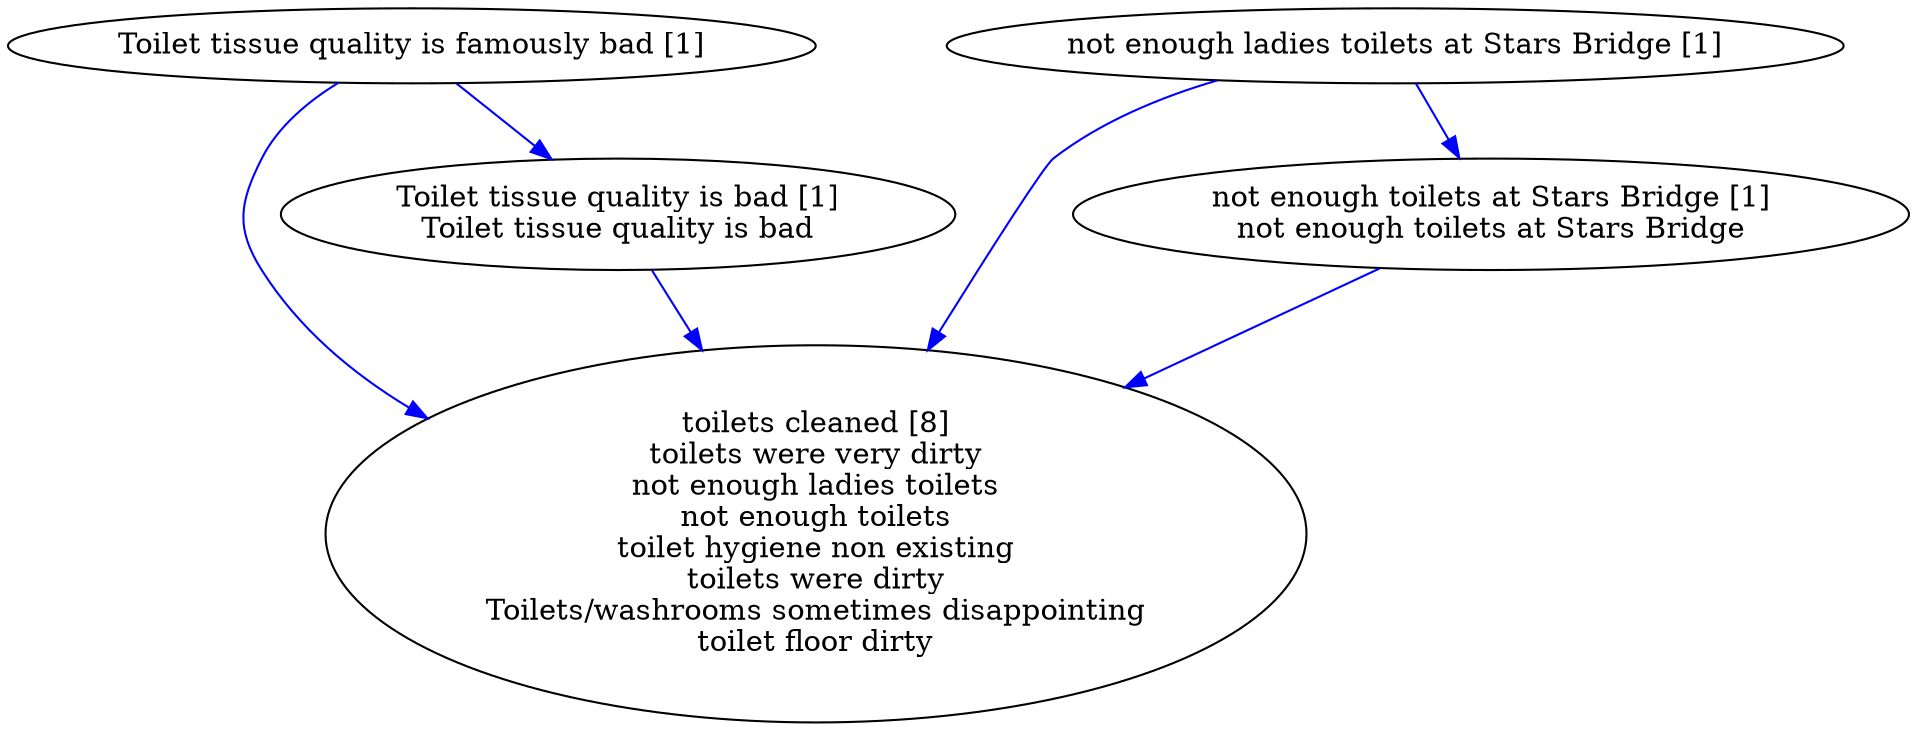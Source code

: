 digraph collapsedGraph {
"toilets cleaned [8]\ntoilets were very dirty\nnot enough ladies toilets\nnot enough toilets\ntoilet hygiene non existing\ntoilets were dirty\nToilets/washrooms sometimes disappointing\ntoilet floor dirty""Toilet tissue quality is famously bad [1]""Toilet tissue quality is bad [1]\nToilet tissue quality is bad""not enough ladies toilets at Stars Bridge [1]""not enough toilets at Stars Bridge [1]\nnot enough toilets at Stars Bridge""Toilet tissue quality is famously bad [1]" -> "Toilet tissue quality is bad [1]\nToilet tissue quality is bad" [color=blue]
"not enough ladies toilets at Stars Bridge [1]" -> "not enough toilets at Stars Bridge [1]\nnot enough toilets at Stars Bridge" [color=blue]
"Toilet tissue quality is famously bad [1]" -> "toilets cleaned [8]\ntoilets were very dirty\nnot enough ladies toilets\nnot enough toilets\ntoilet hygiene non existing\ntoilets were dirty\nToilets/washrooms sometimes disappointing\ntoilet floor dirty" [color=blue]
"Toilet tissue quality is bad [1]\nToilet tissue quality is bad" -> "toilets cleaned [8]\ntoilets were very dirty\nnot enough ladies toilets\nnot enough toilets\ntoilet hygiene non existing\ntoilets were dirty\nToilets/washrooms sometimes disappointing\ntoilet floor dirty" [color=blue]
"not enough ladies toilets at Stars Bridge [1]" -> "toilets cleaned [8]\ntoilets were very dirty\nnot enough ladies toilets\nnot enough toilets\ntoilet hygiene non existing\ntoilets were dirty\nToilets/washrooms sometimes disappointing\ntoilet floor dirty" [color=blue]
"not enough toilets at Stars Bridge [1]\nnot enough toilets at Stars Bridge" -> "toilets cleaned [8]\ntoilets were very dirty\nnot enough ladies toilets\nnot enough toilets\ntoilet hygiene non existing\ntoilets were dirty\nToilets/washrooms sometimes disappointing\ntoilet floor dirty" [color=blue]
}